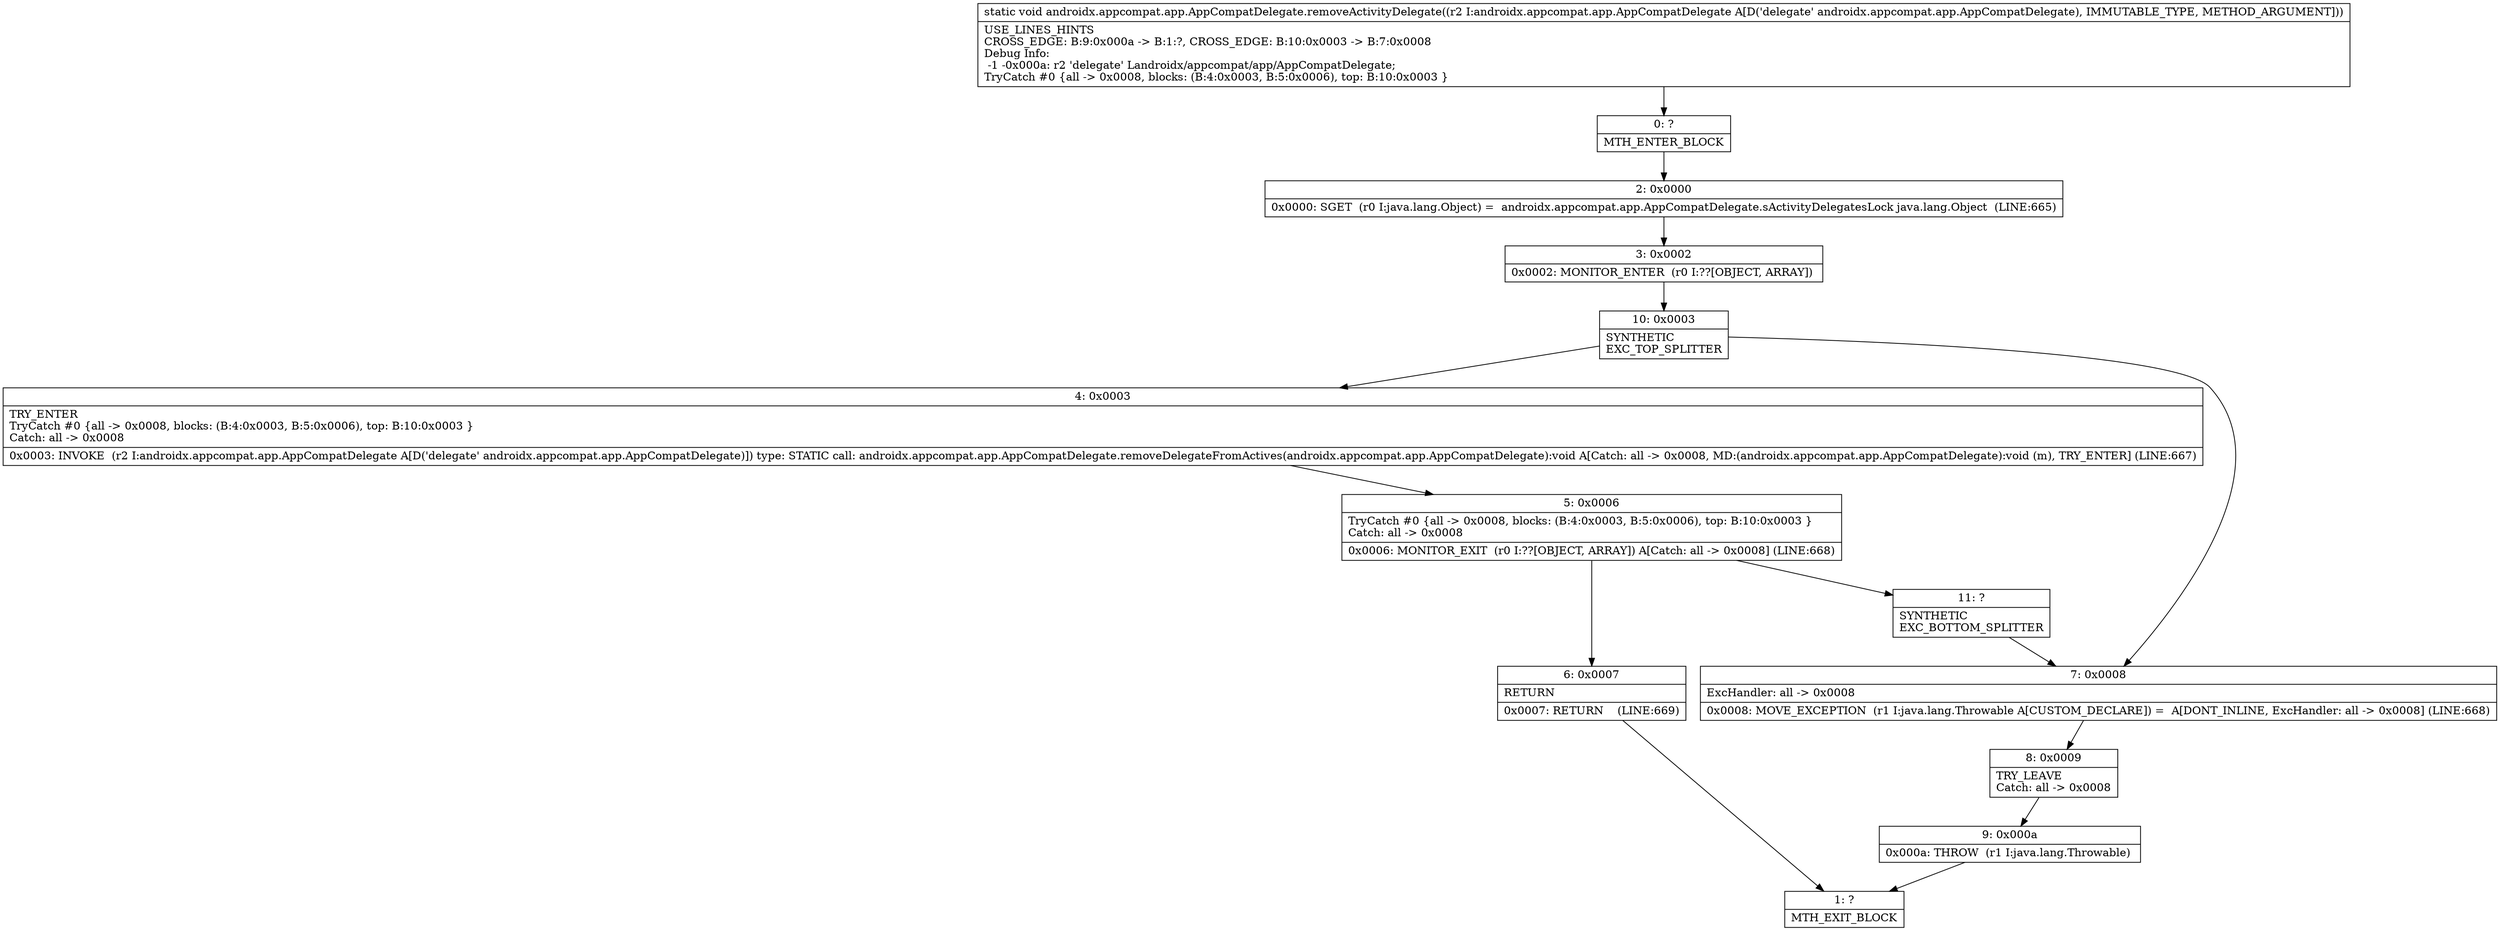 digraph "CFG forandroidx.appcompat.app.AppCompatDelegate.removeActivityDelegate(Landroidx\/appcompat\/app\/AppCompatDelegate;)V" {
Node_0 [shape=record,label="{0\:\ ?|MTH_ENTER_BLOCK\l}"];
Node_2 [shape=record,label="{2\:\ 0x0000|0x0000: SGET  (r0 I:java.lang.Object) =  androidx.appcompat.app.AppCompatDelegate.sActivityDelegatesLock java.lang.Object  (LINE:665)\l}"];
Node_3 [shape=record,label="{3\:\ 0x0002|0x0002: MONITOR_ENTER  (r0 I:??[OBJECT, ARRAY]) \l}"];
Node_10 [shape=record,label="{10\:\ 0x0003|SYNTHETIC\lEXC_TOP_SPLITTER\l}"];
Node_4 [shape=record,label="{4\:\ 0x0003|TRY_ENTER\lTryCatch #0 \{all \-\> 0x0008, blocks: (B:4:0x0003, B:5:0x0006), top: B:10:0x0003 \}\lCatch: all \-\> 0x0008\l|0x0003: INVOKE  (r2 I:androidx.appcompat.app.AppCompatDelegate A[D('delegate' androidx.appcompat.app.AppCompatDelegate)]) type: STATIC call: androidx.appcompat.app.AppCompatDelegate.removeDelegateFromActives(androidx.appcompat.app.AppCompatDelegate):void A[Catch: all \-\> 0x0008, MD:(androidx.appcompat.app.AppCompatDelegate):void (m), TRY_ENTER] (LINE:667)\l}"];
Node_5 [shape=record,label="{5\:\ 0x0006|TryCatch #0 \{all \-\> 0x0008, blocks: (B:4:0x0003, B:5:0x0006), top: B:10:0x0003 \}\lCatch: all \-\> 0x0008\l|0x0006: MONITOR_EXIT  (r0 I:??[OBJECT, ARRAY]) A[Catch: all \-\> 0x0008] (LINE:668)\l}"];
Node_6 [shape=record,label="{6\:\ 0x0007|RETURN\l|0x0007: RETURN    (LINE:669)\l}"];
Node_1 [shape=record,label="{1\:\ ?|MTH_EXIT_BLOCK\l}"];
Node_11 [shape=record,label="{11\:\ ?|SYNTHETIC\lEXC_BOTTOM_SPLITTER\l}"];
Node_7 [shape=record,label="{7\:\ 0x0008|ExcHandler: all \-\> 0x0008\l|0x0008: MOVE_EXCEPTION  (r1 I:java.lang.Throwable A[CUSTOM_DECLARE]) =  A[DONT_INLINE, ExcHandler: all \-\> 0x0008] (LINE:668)\l}"];
Node_8 [shape=record,label="{8\:\ 0x0009|TRY_LEAVE\lCatch: all \-\> 0x0008\l}"];
Node_9 [shape=record,label="{9\:\ 0x000a|0x000a: THROW  (r1 I:java.lang.Throwable) \l}"];
MethodNode[shape=record,label="{static void androidx.appcompat.app.AppCompatDelegate.removeActivityDelegate((r2 I:androidx.appcompat.app.AppCompatDelegate A[D('delegate' androidx.appcompat.app.AppCompatDelegate), IMMUTABLE_TYPE, METHOD_ARGUMENT]))  | USE_LINES_HINTS\lCROSS_EDGE: B:9:0x000a \-\> B:1:?, CROSS_EDGE: B:10:0x0003 \-\> B:7:0x0008\lDebug Info:\l  \-1 \-0x000a: r2 'delegate' Landroidx\/appcompat\/app\/AppCompatDelegate;\lTryCatch #0 \{all \-\> 0x0008, blocks: (B:4:0x0003, B:5:0x0006), top: B:10:0x0003 \}\l}"];
MethodNode -> Node_0;Node_0 -> Node_2;
Node_2 -> Node_3;
Node_3 -> Node_10;
Node_10 -> Node_4;
Node_10 -> Node_7;
Node_4 -> Node_5;
Node_5 -> Node_6;
Node_5 -> Node_11;
Node_6 -> Node_1;
Node_11 -> Node_7;
Node_7 -> Node_8;
Node_8 -> Node_9;
Node_9 -> Node_1;
}

